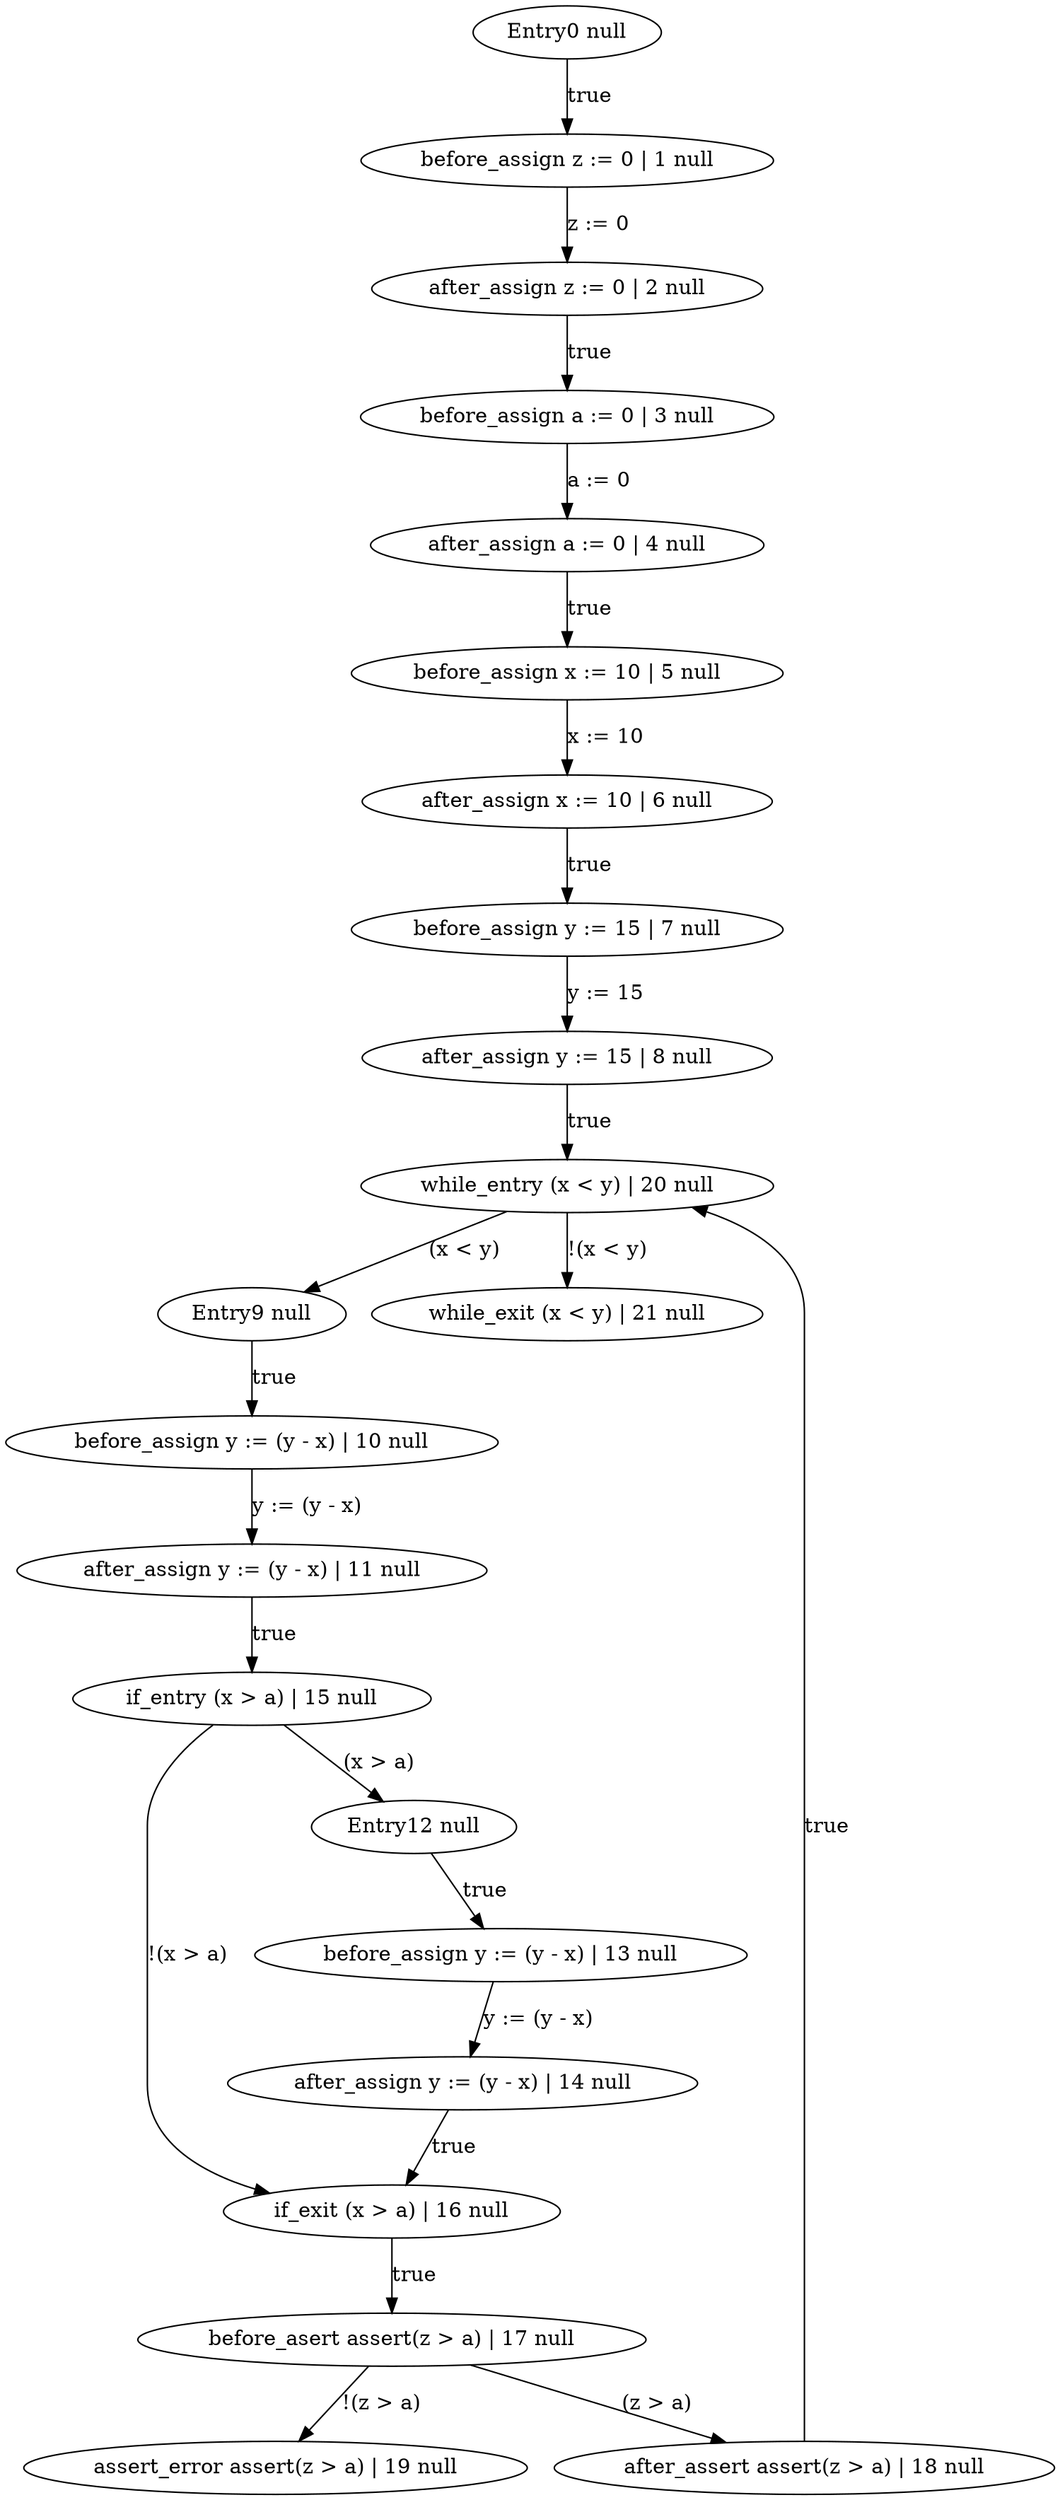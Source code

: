 digraph g {
"Entry0 null"->"before_assign z := 0 | 1 null"[label="true"]

"before_assign z := 0 | 1 null"->"after_assign z := 0 | 2 null"[label="z := 0"]

"after_assign z := 0 | 2 null"->"before_assign a := 0 | 3 null"[label="true"]

"before_assign a := 0 | 3 null"->"after_assign a := 0 | 4 null"[label="a := 0"]

"after_assign a := 0 | 4 null"->"before_assign x := 10 | 5 null"[label="true"]

"before_assign x := 10 | 5 null"->"after_assign x := 10 | 6 null"[label="x := 10"]

"after_assign x := 10 | 6 null"->"before_assign y := 15 | 7 null"[label="true"]

"before_assign y := 15 | 7 null"->"after_assign y := 15 | 8 null"[label="y := 15"]

"after_assign y := 15 | 8 null"->"while_entry (x < y) | 20 null"[label="true"]

"while_entry (x < y) | 20 null"->"Entry9 null"[label="(x < y)"]
"while_entry (x < y) | 20 null"->"while_exit (x < y) | 21 null"[label="!(x < y)"]

"Entry9 null"->"before_assign y := (y - x) | 10 null"[label="true"]

"before_assign y := (y - x) | 10 null"->"after_assign y := (y - x) | 11 null"[label="y := (y - x)"]

"after_assign y := (y - x) | 11 null"->"if_entry (x > a) | 15 null"[label="true"]

"if_entry (x > a) | 15 null"->"Entry12 null"[label="(x > a)"]
"if_entry (x > a) | 15 null"->"if_exit (x > a) | 16 null"[label="!(x > a)"]

"Entry12 null"->"before_assign y := (y - x) | 13 null"[label="true"]

"before_assign y := (y - x) | 13 null"->"after_assign y := (y - x) | 14 null"[label="y := (y - x)"]

"after_assign y := (y - x) | 14 null"->"if_exit (x > a) | 16 null"[label="true"]

"if_exit (x > a) | 16 null"->"before_asert assert(z > a) | 17 null"[label="true"]

"before_asert assert(z > a) | 17 null"->"after_assert assert(z > a) | 18 null"[label="(z > a)"]
"before_asert assert(z > a) | 17 null"->"assert_error assert(z > a) | 19 null"[label="!(z > a)"]


"after_assert assert(z > a) | 18 null"->"while_entry (x < y) | 20 null"[label="true"]



}

